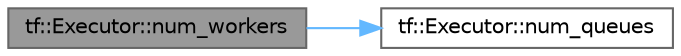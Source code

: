 digraph "tf::Executor::num_workers"
{
 // LATEX_PDF_SIZE
  bgcolor="transparent";
  edge [fontname=Helvetica,fontsize=10,labelfontname=Helvetica,labelfontsize=10];
  node [fontname=Helvetica,fontsize=10,shape=box,height=0.2,width=0.4];
  rankdir="LR";
  Node1 [id="Node000001",label="tf::Executor::num_workers",height=0.2,width=0.4,color="gray40", fillcolor="grey60", style="filled", fontcolor="black",tooltip="queries the number of worker threads"];
  Node1 -> Node2 [id="edge1_Node000001_Node000002",color="steelblue1",style="solid",tooltip=" "];
  Node2 [id="Node000002",label="tf::Executor::num_queues",height=0.2,width=0.4,color="grey40", fillcolor="white", style="filled",URL="$classtf_1_1_executor.html#a68875600becd2b6593d0e7518896ab2b",tooltip="queries the number of queues used in the work-stealing loop"];
}

